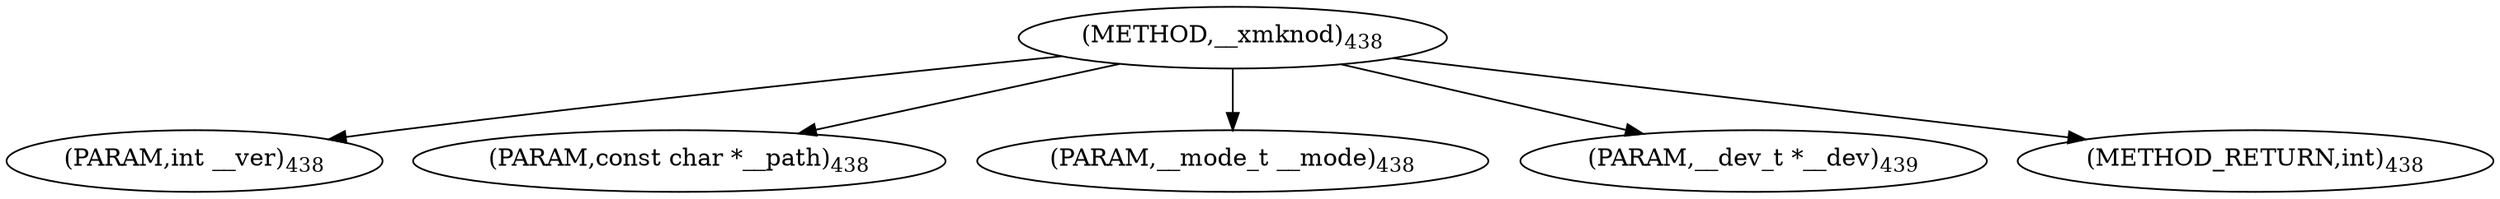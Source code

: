 digraph "__xmknod" {  
"33541" [label = <(METHOD,__xmknod)<SUB>438</SUB>> ]
"33542" [label = <(PARAM,int __ver)<SUB>438</SUB>> ]
"33543" [label = <(PARAM,const char *__path)<SUB>438</SUB>> ]
"33544" [label = <(PARAM,__mode_t __mode)<SUB>438</SUB>> ]
"33545" [label = <(PARAM,__dev_t *__dev)<SUB>439</SUB>> ]
"33546" [label = <(METHOD_RETURN,int)<SUB>438</SUB>> ]
  "33541" -> "33542" 
  "33541" -> "33543" 
  "33541" -> "33544" 
  "33541" -> "33545" 
  "33541" -> "33546" 
}
